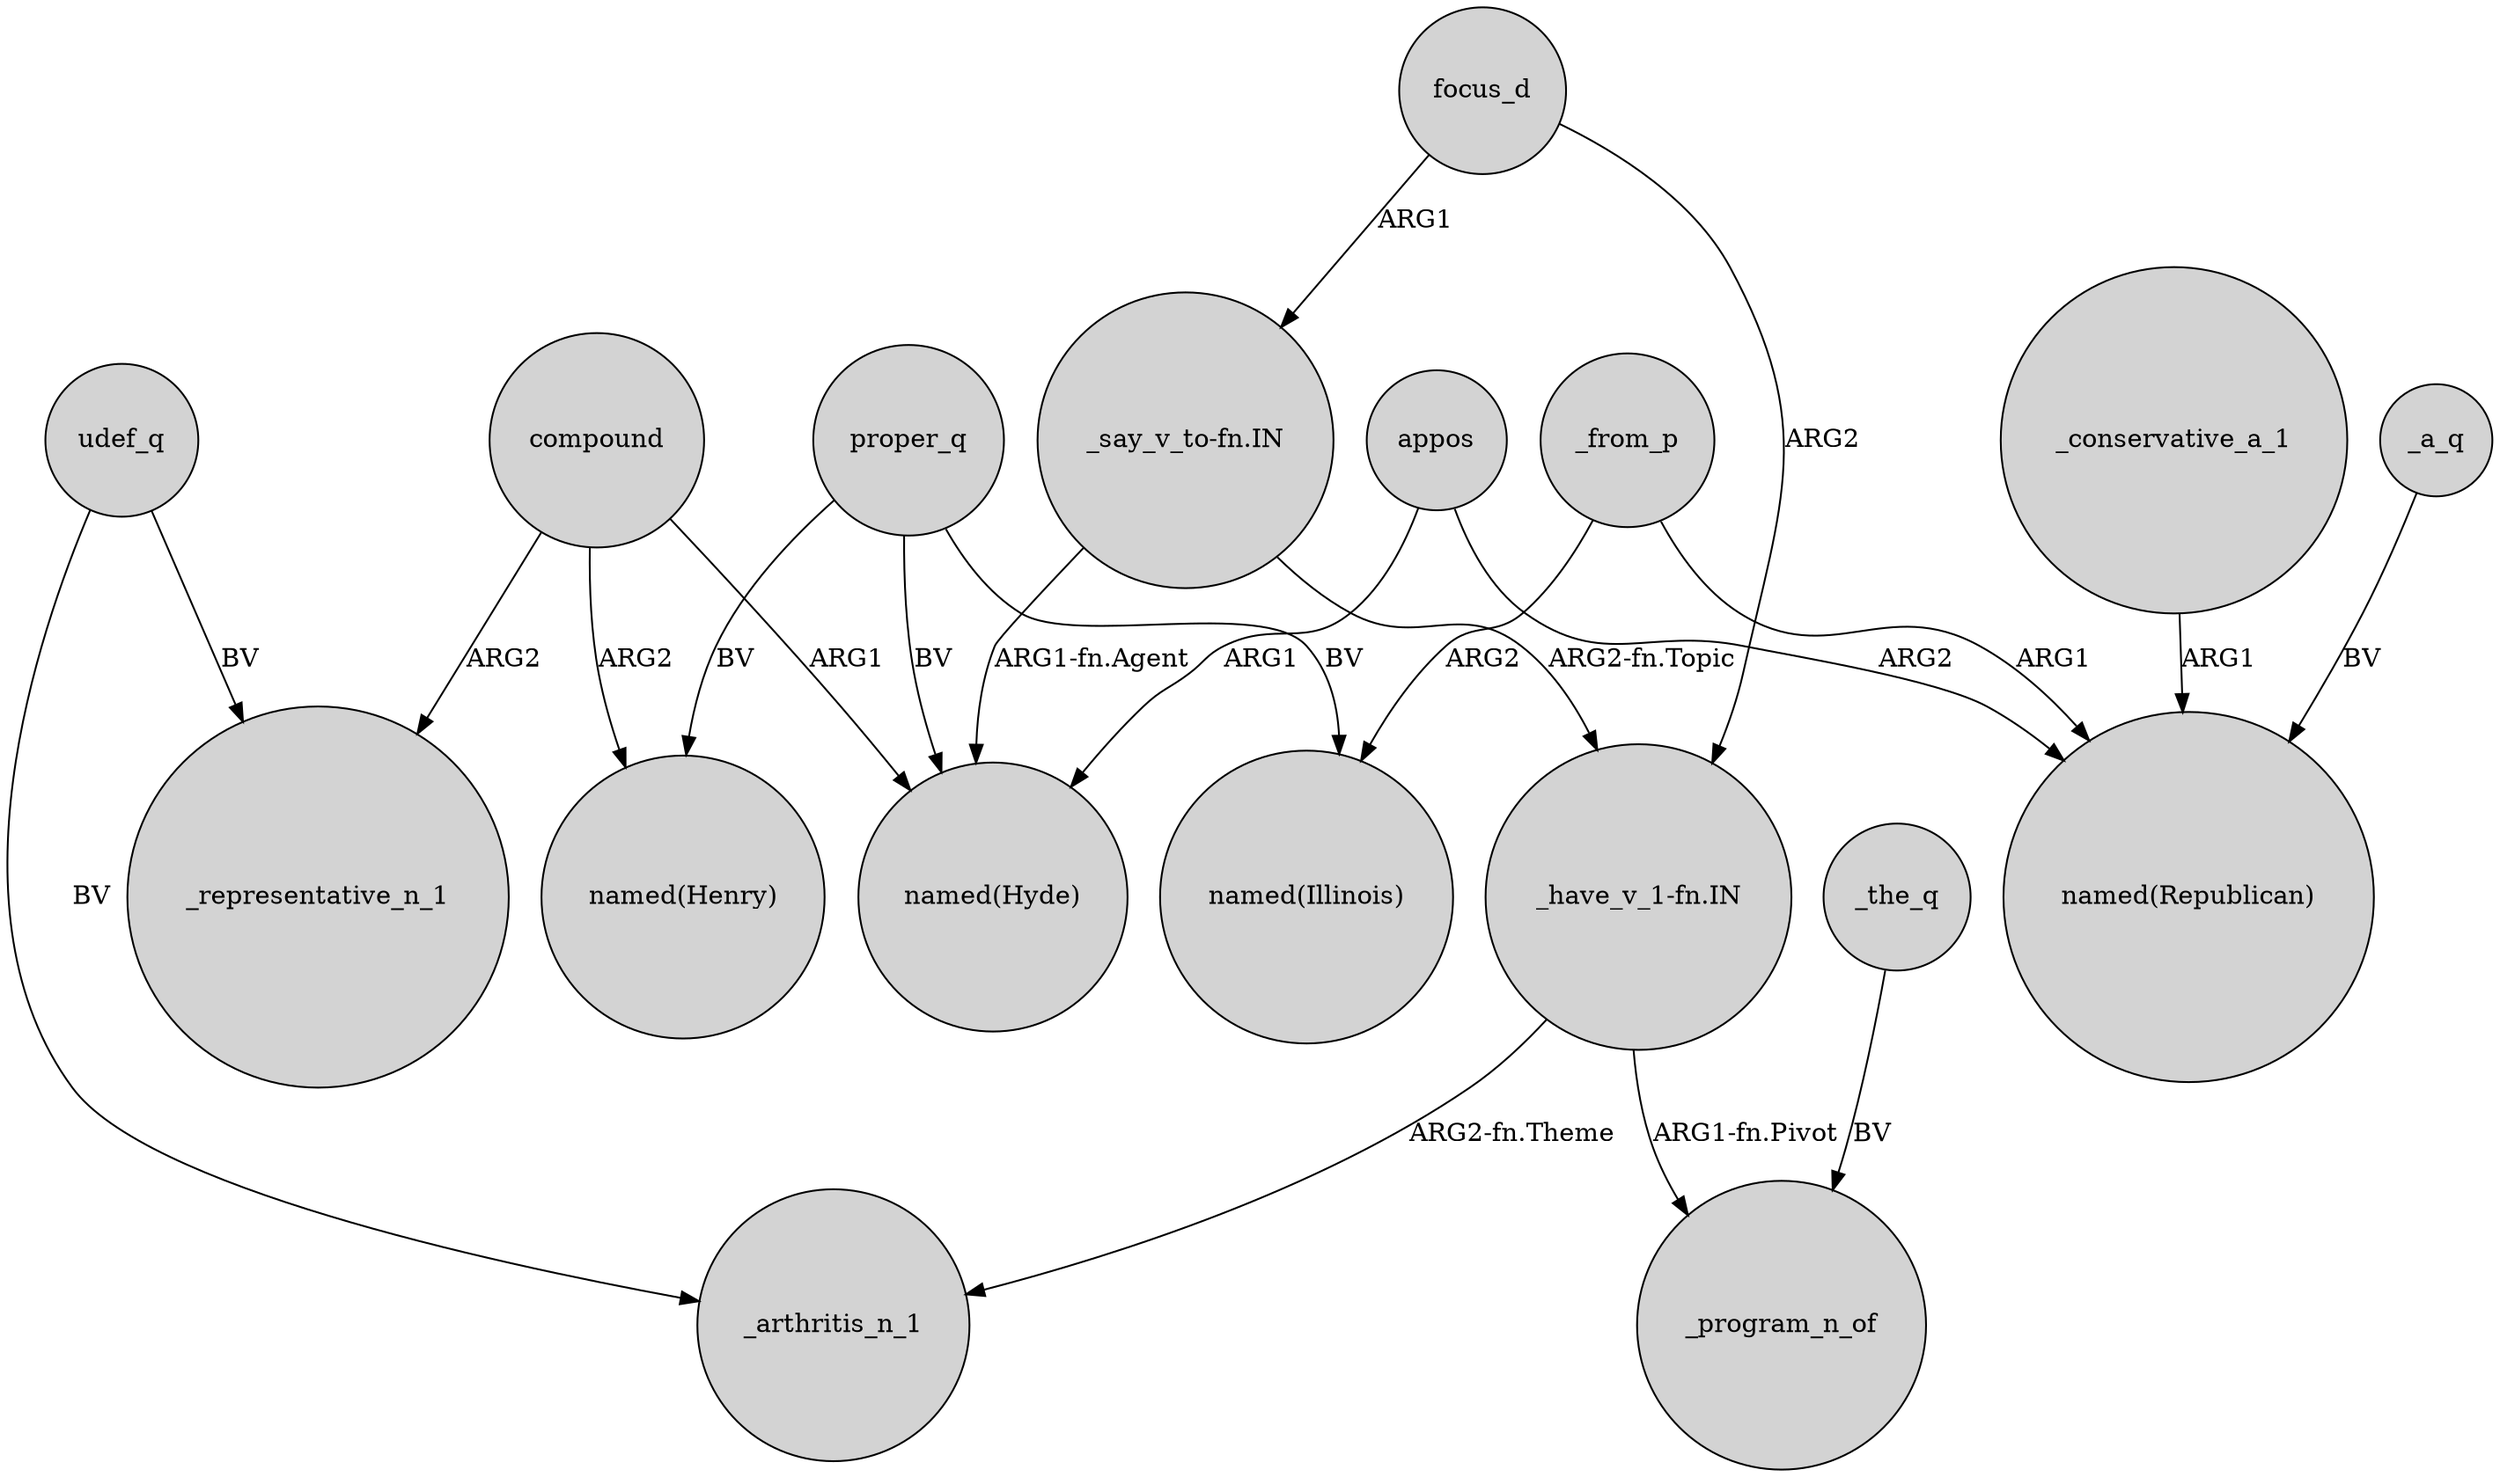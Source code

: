 digraph {
	node [shape=circle style=filled]
	_from_p -> "named(Illinois)" [label=ARG2]
	_conservative_a_1 -> "named(Republican)" [label=ARG1]
	"_have_v_1-fn.IN" -> _arthritis_n_1 [label="ARG2-fn.Theme"]
	"_say_v_to-fn.IN" -> "named(Hyde)" [label="ARG1-fn.Agent"]
	focus_d -> "_have_v_1-fn.IN" [label=ARG2]
	_a_q -> "named(Republican)" [label=BV]
	"_have_v_1-fn.IN" -> _program_n_of [label="ARG1-fn.Pivot"]
	proper_q -> "named(Illinois)" [label=BV]
	udef_q -> _arthritis_n_1 [label=BV]
	appos -> "named(Hyde)" [label=ARG1]
	compound -> _representative_n_1 [label=ARG2]
	proper_q -> "named(Henry)" [label=BV]
	_the_q -> _program_n_of [label=BV]
	compound -> "named(Hyde)" [label=ARG1]
	udef_q -> _representative_n_1 [label=BV]
	compound -> "named(Henry)" [label=ARG2]
	"_say_v_to-fn.IN" -> "_have_v_1-fn.IN" [label="ARG2-fn.Topic"]
	proper_q -> "named(Hyde)" [label=BV]
	appos -> "named(Republican)" [label=ARG2]
	_from_p -> "named(Republican)" [label=ARG1]
	focus_d -> "_say_v_to-fn.IN" [label=ARG1]
}
